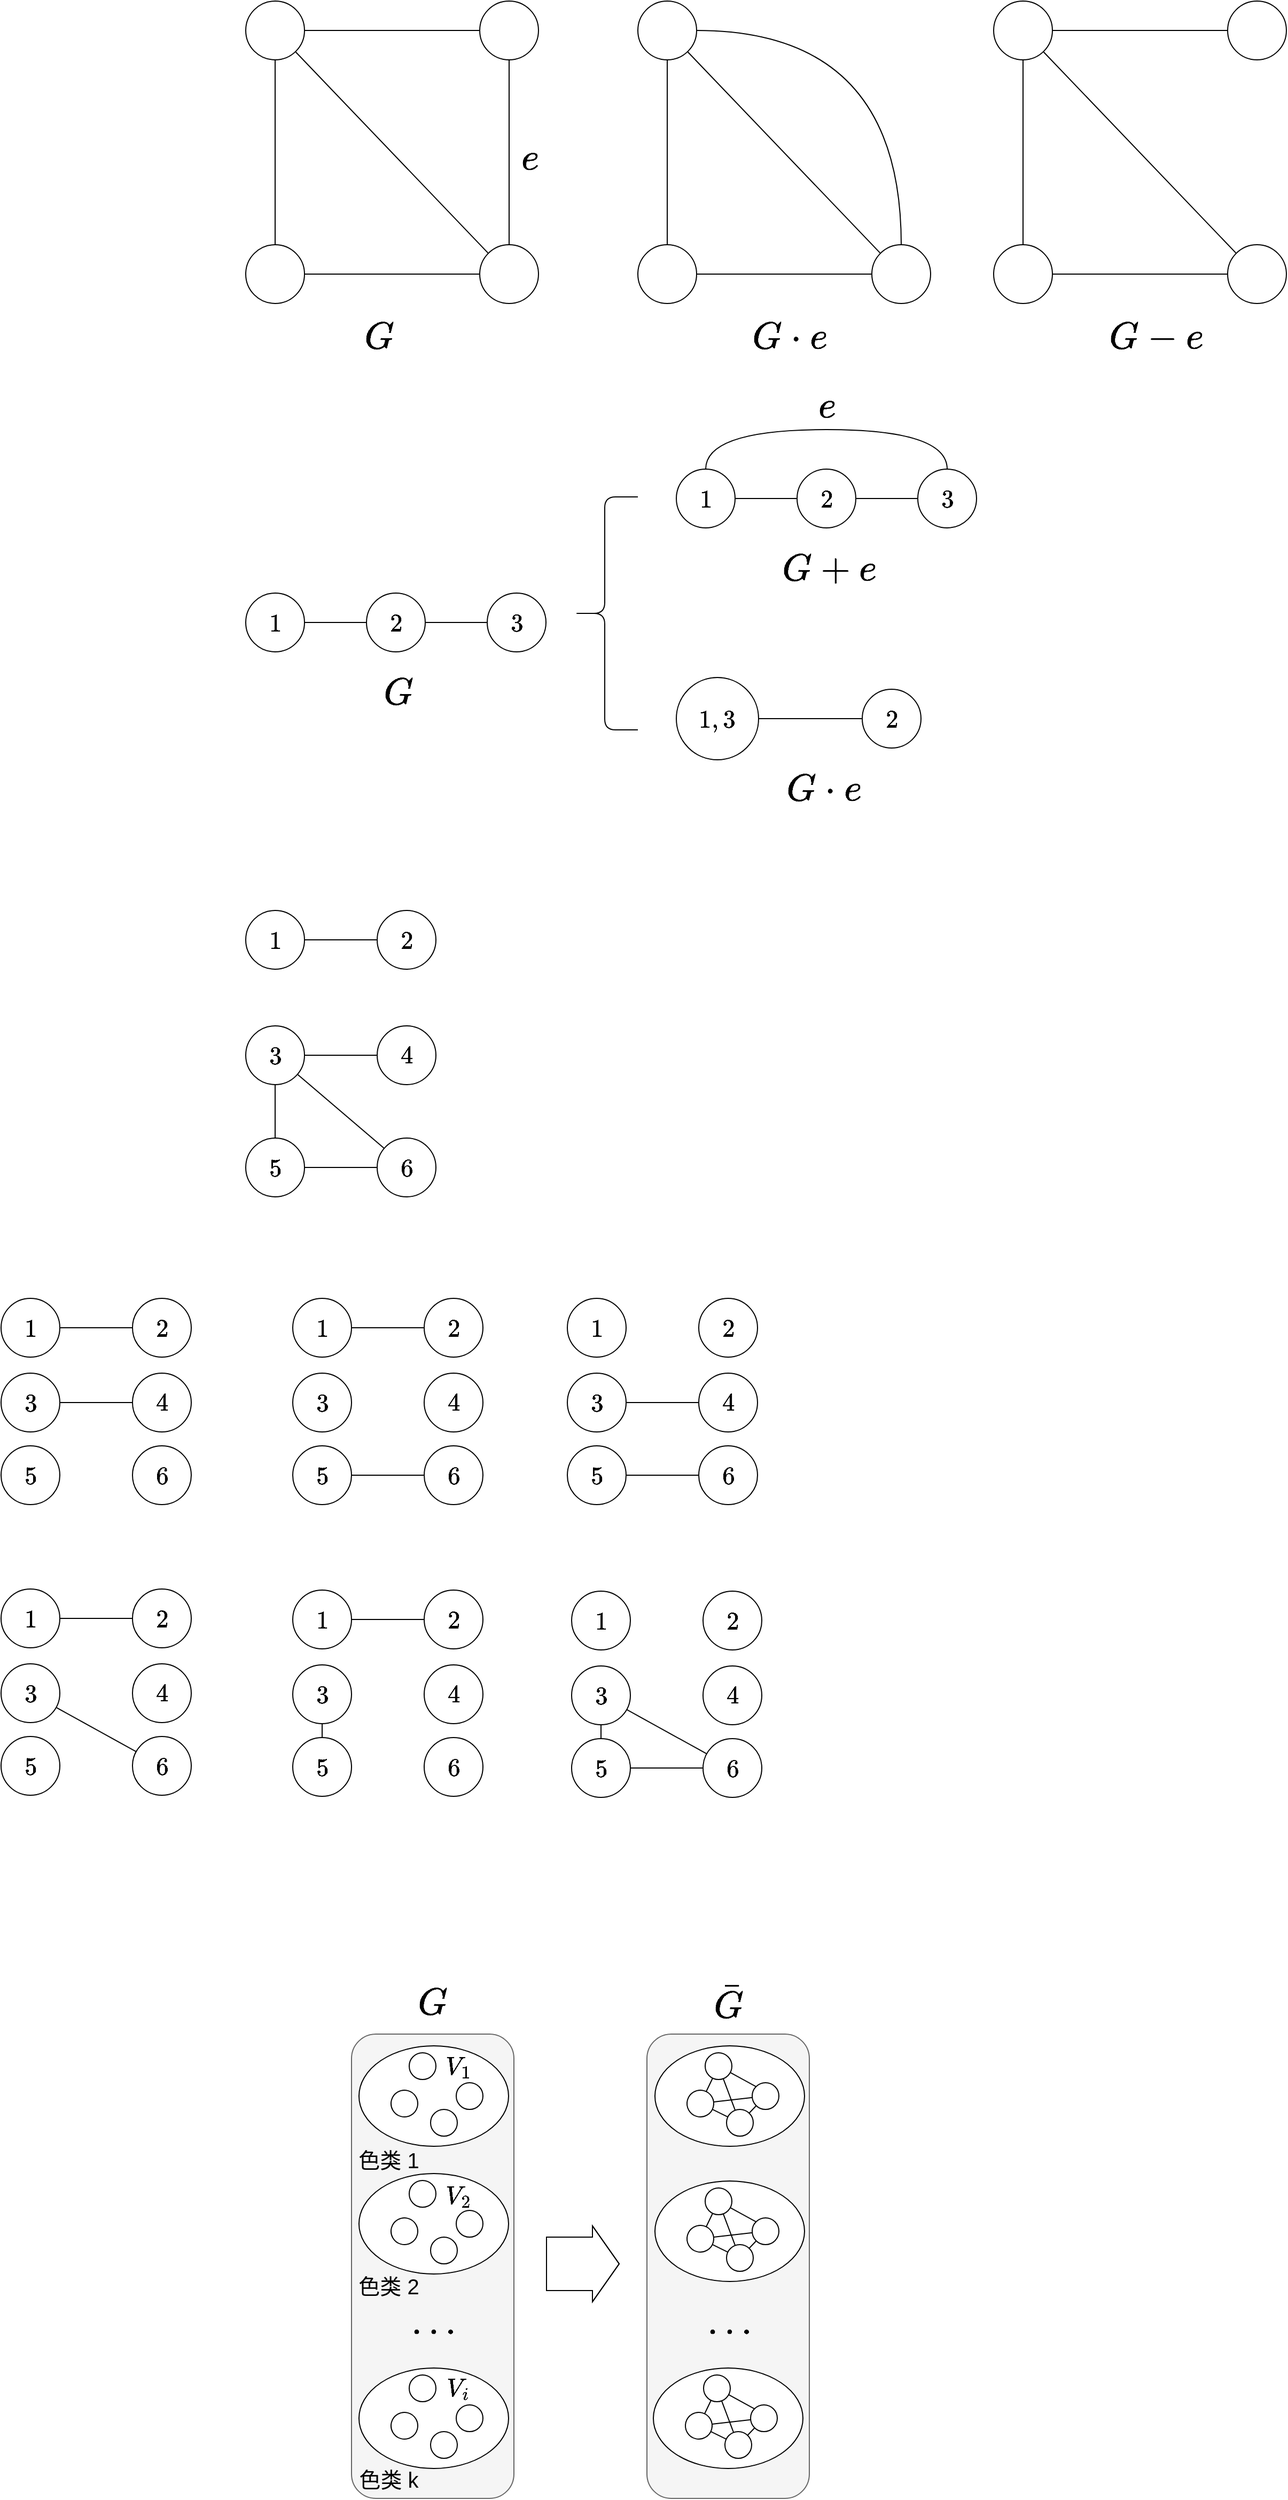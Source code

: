 <mxfile version="15.8.7" type="device"><diagram id="gSZ8Vu-gEE_RG_qHblED" name="第 1 页"><mxGraphModel dx="1418" dy="770" grid="0" gridSize="10" guides="1" tooltips="1" connect="1" arrows="1" fold="1" page="0" pageScale="1" pageWidth="827" pageHeight="1169" background="none" math="1" shadow="0"><root><mxCell id="0"/><mxCell id="1" parent="0"/><mxCell id="vFexHtzU3CgnT4VhKdJ_-192" value="" style="rounded=1;whiteSpace=wrap;html=1;fontSize=20;fillColor=#f5f5f5;fontColor=#333333;strokeColor=#666666;" vertex="1" parent="1"><mxGeometry x="476.5" y="2107.5" width="152" height="434.5" as="geometry"/></mxCell><mxCell id="vFexHtzU3CgnT4VhKdJ_-191" value="" style="rounded=1;whiteSpace=wrap;html=1;fontSize=20;fillColor=#f5f5f5;fontColor=#333333;strokeColor=#666666;" vertex="1" parent="1"><mxGeometry x="200" y="2107.5" width="152" height="434.5" as="geometry"/></mxCell><mxCell id="vFexHtzU3CgnT4VhKdJ_-134" value="" style="ellipse;whiteSpace=wrap;html=1;fontSize=20;" vertex="1" parent="1"><mxGeometry x="207" y="2118.5" width="140" height="94" as="geometry"/></mxCell><mxCell id="vFexHtzU3CgnT4VhKdJ_-5" style="edgeStyle=orthogonalEdgeStyle;rounded=0;orthogonalLoop=1;jettySize=auto;html=1;entryX=0;entryY=0.5;entryDx=0;entryDy=0;endArrow=none;endFill=0;" edge="1" parent="1" source="vFexHtzU3CgnT4VhKdJ_-1" target="vFexHtzU3CgnT4VhKdJ_-3"><mxGeometry relative="1" as="geometry"/></mxCell><mxCell id="vFexHtzU3CgnT4VhKdJ_-6" style="rounded=0;orthogonalLoop=1;jettySize=auto;html=1;entryX=0;entryY=0;entryDx=0;entryDy=0;endArrow=none;endFill=0;" edge="1" parent="1" source="vFexHtzU3CgnT4VhKdJ_-1" target="vFexHtzU3CgnT4VhKdJ_-4"><mxGeometry relative="1" as="geometry"/></mxCell><mxCell id="vFexHtzU3CgnT4VhKdJ_-8" style="edgeStyle=none;rounded=0;orthogonalLoop=1;jettySize=auto;html=1;endArrow=none;endFill=0;" edge="1" parent="1" source="vFexHtzU3CgnT4VhKdJ_-1" target="vFexHtzU3CgnT4VhKdJ_-2"><mxGeometry relative="1" as="geometry"/></mxCell><mxCell id="vFexHtzU3CgnT4VhKdJ_-1" value="" style="ellipse;whiteSpace=wrap;html=1;aspect=fixed;" vertex="1" parent="1"><mxGeometry x="101" y="205" width="55" height="55" as="geometry"/></mxCell><mxCell id="vFexHtzU3CgnT4VhKdJ_-9" style="edgeStyle=none;rounded=0;orthogonalLoop=1;jettySize=auto;html=1;endArrow=none;endFill=0;" edge="1" parent="1" source="vFexHtzU3CgnT4VhKdJ_-2" target="vFexHtzU3CgnT4VhKdJ_-4"><mxGeometry relative="1" as="geometry"/></mxCell><mxCell id="vFexHtzU3CgnT4VhKdJ_-2" value="" style="ellipse;whiteSpace=wrap;html=1;aspect=fixed;" vertex="1" parent="1"><mxGeometry x="101" y="433" width="55" height="55" as="geometry"/></mxCell><mxCell id="vFexHtzU3CgnT4VhKdJ_-7" style="edgeStyle=none;rounded=0;orthogonalLoop=1;jettySize=auto;html=1;endArrow=none;endFill=0;" edge="1" parent="1" source="vFexHtzU3CgnT4VhKdJ_-3" target="vFexHtzU3CgnT4VhKdJ_-4"><mxGeometry relative="1" as="geometry"/></mxCell><mxCell id="vFexHtzU3CgnT4VhKdJ_-3" value="" style="ellipse;whiteSpace=wrap;html=1;aspect=fixed;" vertex="1" parent="1"><mxGeometry x="320" y="205" width="55" height="55" as="geometry"/></mxCell><mxCell id="vFexHtzU3CgnT4VhKdJ_-4" value="" style="ellipse;whiteSpace=wrap;html=1;aspect=fixed;" vertex="1" parent="1"><mxGeometry x="320" y="433" width="55" height="55" as="geometry"/></mxCell><mxCell id="vFexHtzU3CgnT4VhKdJ_-11" style="rounded=0;orthogonalLoop=1;jettySize=auto;html=1;entryX=0;entryY=0;entryDx=0;entryDy=0;endArrow=none;endFill=0;" edge="1" source="vFexHtzU3CgnT4VhKdJ_-13" target="vFexHtzU3CgnT4VhKdJ_-18" parent="1"><mxGeometry relative="1" as="geometry"/></mxCell><mxCell id="vFexHtzU3CgnT4VhKdJ_-12" style="edgeStyle=none;rounded=0;orthogonalLoop=1;jettySize=auto;html=1;endArrow=none;endFill=0;" edge="1" source="vFexHtzU3CgnT4VhKdJ_-13" target="vFexHtzU3CgnT4VhKdJ_-15" parent="1"><mxGeometry relative="1" as="geometry"/></mxCell><mxCell id="vFexHtzU3CgnT4VhKdJ_-19" style="edgeStyle=orthogonalEdgeStyle;rounded=0;orthogonalLoop=1;jettySize=auto;html=1;entryX=0.5;entryY=0;entryDx=0;entryDy=0;endArrow=none;endFill=0;curved=1;" edge="1" parent="1" source="vFexHtzU3CgnT4VhKdJ_-13" target="vFexHtzU3CgnT4VhKdJ_-18"><mxGeometry relative="1" as="geometry"/></mxCell><mxCell id="vFexHtzU3CgnT4VhKdJ_-13" value="" style="ellipse;whiteSpace=wrap;html=1;aspect=fixed;" vertex="1" parent="1"><mxGeometry x="468" y="205" width="55" height="55" as="geometry"/></mxCell><mxCell id="vFexHtzU3CgnT4VhKdJ_-14" style="edgeStyle=none;rounded=0;orthogonalLoop=1;jettySize=auto;html=1;endArrow=none;endFill=0;" edge="1" source="vFexHtzU3CgnT4VhKdJ_-15" target="vFexHtzU3CgnT4VhKdJ_-18" parent="1"><mxGeometry relative="1" as="geometry"/></mxCell><mxCell id="vFexHtzU3CgnT4VhKdJ_-15" value="" style="ellipse;whiteSpace=wrap;html=1;aspect=fixed;" vertex="1" parent="1"><mxGeometry x="468" y="433" width="55" height="55" as="geometry"/></mxCell><mxCell id="vFexHtzU3CgnT4VhKdJ_-18" value="" style="ellipse;whiteSpace=wrap;html=1;aspect=fixed;" vertex="1" parent="1"><mxGeometry x="687" y="433" width="55" height="55" as="geometry"/></mxCell><mxCell id="vFexHtzU3CgnT4VhKdJ_-20" style="edgeStyle=orthogonalEdgeStyle;rounded=0;orthogonalLoop=1;jettySize=auto;html=1;entryX=0;entryY=0.5;entryDx=0;entryDy=0;endArrow=none;endFill=0;" edge="1" source="vFexHtzU3CgnT4VhKdJ_-23" target="vFexHtzU3CgnT4VhKdJ_-27" parent="1"><mxGeometry relative="1" as="geometry"/></mxCell><mxCell id="vFexHtzU3CgnT4VhKdJ_-21" style="rounded=0;orthogonalLoop=1;jettySize=auto;html=1;entryX=0;entryY=0;entryDx=0;entryDy=0;endArrow=none;endFill=0;" edge="1" source="vFexHtzU3CgnT4VhKdJ_-23" target="vFexHtzU3CgnT4VhKdJ_-28" parent="1"><mxGeometry relative="1" as="geometry"/></mxCell><mxCell id="vFexHtzU3CgnT4VhKdJ_-22" style="edgeStyle=none;rounded=0;orthogonalLoop=1;jettySize=auto;html=1;endArrow=none;endFill=0;" edge="1" source="vFexHtzU3CgnT4VhKdJ_-23" target="vFexHtzU3CgnT4VhKdJ_-25" parent="1"><mxGeometry relative="1" as="geometry"/></mxCell><mxCell id="vFexHtzU3CgnT4VhKdJ_-23" value="" style="ellipse;whiteSpace=wrap;html=1;aspect=fixed;" vertex="1" parent="1"><mxGeometry x="801" y="205" width="55" height="55" as="geometry"/></mxCell><mxCell id="vFexHtzU3CgnT4VhKdJ_-24" style="edgeStyle=none;rounded=0;orthogonalLoop=1;jettySize=auto;html=1;endArrow=none;endFill=0;" edge="1" source="vFexHtzU3CgnT4VhKdJ_-25" target="vFexHtzU3CgnT4VhKdJ_-28" parent="1"><mxGeometry relative="1" as="geometry"/></mxCell><mxCell id="vFexHtzU3CgnT4VhKdJ_-25" value="" style="ellipse;whiteSpace=wrap;html=1;aspect=fixed;" vertex="1" parent="1"><mxGeometry x="801" y="433" width="55" height="55" as="geometry"/></mxCell><mxCell id="vFexHtzU3CgnT4VhKdJ_-27" value="" style="ellipse;whiteSpace=wrap;html=1;aspect=fixed;" vertex="1" parent="1"><mxGeometry x="1020" y="205" width="55" height="55" as="geometry"/></mxCell><mxCell id="vFexHtzU3CgnT4VhKdJ_-28" value="" style="ellipse;whiteSpace=wrap;html=1;aspect=fixed;" vertex="1" parent="1"><mxGeometry x="1020" y="433" width="55" height="55" as="geometry"/></mxCell><mxCell id="vFexHtzU3CgnT4VhKdJ_-29" value="$$G$$" style="text;html=1;strokeColor=none;fillColor=none;align=center;verticalAlign=middle;whiteSpace=wrap;rounded=0;fontSize=30;" vertex="1" parent="1"><mxGeometry x="196" y="505" width="60" height="30" as="geometry"/></mxCell><mxCell id="vFexHtzU3CgnT4VhKdJ_-30" value="$$G \cdot e$$" style="text;html=1;strokeColor=none;fillColor=none;align=center;verticalAlign=middle;whiteSpace=wrap;rounded=0;fontSize=30;" vertex="1" parent="1"><mxGeometry x="580" y="505" width="60" height="30" as="geometry"/></mxCell><mxCell id="vFexHtzU3CgnT4VhKdJ_-32" value="$$e$$" style="text;html=1;strokeColor=none;fillColor=none;align=center;verticalAlign=middle;whiteSpace=wrap;rounded=0;fontSize=30;" vertex="1" parent="1"><mxGeometry x="337" y="337" width="60" height="30" as="geometry"/></mxCell><mxCell id="vFexHtzU3CgnT4VhKdJ_-33" value="$$G-e$$" style="text;html=1;strokeColor=none;fillColor=none;align=center;verticalAlign=middle;whiteSpace=wrap;rounded=0;fontSize=30;" vertex="1" parent="1"><mxGeometry x="923" y="505" width="60" height="30" as="geometry"/></mxCell><mxCell id="vFexHtzU3CgnT4VhKdJ_-34" value="&lt;font style=&quot;font-size: 20px&quot;&gt;$$1$$&lt;/font&gt;" style="ellipse;whiteSpace=wrap;html=1;aspect=fixed;" vertex="1" parent="1"><mxGeometry x="101" y="759" width="55" height="55" as="geometry"/></mxCell><mxCell id="vFexHtzU3CgnT4VhKdJ_-35" style="edgeStyle=none;rounded=0;orthogonalLoop=1;jettySize=auto;html=1;endArrow=none;endFill=0;" edge="1" source="vFexHtzU3CgnT4VhKdJ_-34" target="vFexHtzU3CgnT4VhKdJ_-36" parent="1"><mxGeometry relative="1" as="geometry"/></mxCell><mxCell id="vFexHtzU3CgnT4VhKdJ_-38" style="edgeStyle=orthogonalEdgeStyle;curved=1;rounded=0;orthogonalLoop=1;jettySize=auto;html=1;entryX=0;entryY=0.5;entryDx=0;entryDy=0;fontSize=30;endArrow=none;endFill=0;" edge="1" parent="1" source="vFexHtzU3CgnT4VhKdJ_-36" target="vFexHtzU3CgnT4VhKdJ_-37"><mxGeometry relative="1" as="geometry"/></mxCell><mxCell id="vFexHtzU3CgnT4VhKdJ_-36" value="&lt;span style=&quot;font-size: 20px&quot;&gt;$$2$$&lt;/span&gt;" style="ellipse;whiteSpace=wrap;html=1;aspect=fixed;" vertex="1" parent="1"><mxGeometry x="214" y="759" width="55" height="55" as="geometry"/></mxCell><mxCell id="vFexHtzU3CgnT4VhKdJ_-37" value="&lt;span style=&quot;font-size: 20px&quot;&gt;$$3$$&lt;/span&gt;" style="ellipse;whiteSpace=wrap;html=1;aspect=fixed;" vertex="1" parent="1"><mxGeometry x="327" y="759" width="55" height="55" as="geometry"/></mxCell><mxCell id="vFexHtzU3CgnT4VhKdJ_-39" value="$$G$$" style="text;html=1;strokeColor=none;fillColor=none;align=center;verticalAlign=middle;whiteSpace=wrap;rounded=0;fontSize=30;" vertex="1" parent="1"><mxGeometry x="214" y="838" width="60" height="30" as="geometry"/></mxCell><mxCell id="vFexHtzU3CgnT4VhKdJ_-46" style="edgeStyle=orthogonalEdgeStyle;curved=1;rounded=0;orthogonalLoop=1;jettySize=auto;html=1;entryX=0.5;entryY=0;entryDx=0;entryDy=0;fontSize=30;endArrow=none;endFill=0;" edge="1" parent="1" source="vFexHtzU3CgnT4VhKdJ_-40" target="vFexHtzU3CgnT4VhKdJ_-44"><mxGeometry relative="1" as="geometry"><Array as="points"><mxPoint x="532" y="606"/><mxPoint x="758" y="606"/></Array></mxGeometry></mxCell><mxCell id="vFexHtzU3CgnT4VhKdJ_-40" value="&lt;span style=&quot;font-size: 20px&quot;&gt;$$1$$&lt;/span&gt;" style="ellipse;whiteSpace=wrap;html=1;aspect=fixed;" vertex="1" parent="1"><mxGeometry x="504" y="643" width="55" height="55" as="geometry"/></mxCell><mxCell id="vFexHtzU3CgnT4VhKdJ_-41" style="edgeStyle=none;rounded=0;orthogonalLoop=1;jettySize=auto;html=1;endArrow=none;endFill=0;" edge="1" source="vFexHtzU3CgnT4VhKdJ_-40" target="vFexHtzU3CgnT4VhKdJ_-43" parent="1"><mxGeometry relative="1" as="geometry"/></mxCell><mxCell id="vFexHtzU3CgnT4VhKdJ_-42" style="edgeStyle=orthogonalEdgeStyle;curved=1;rounded=0;orthogonalLoop=1;jettySize=auto;html=1;entryX=0;entryY=0.5;entryDx=0;entryDy=0;fontSize=30;endArrow=none;endFill=0;" edge="1" source="vFexHtzU3CgnT4VhKdJ_-43" target="vFexHtzU3CgnT4VhKdJ_-44" parent="1"><mxGeometry relative="1" as="geometry"/></mxCell><mxCell id="vFexHtzU3CgnT4VhKdJ_-43" value="&lt;span style=&quot;font-size: 20px&quot;&gt;$$2$$&lt;/span&gt;" style="ellipse;whiteSpace=wrap;html=1;aspect=fixed;" vertex="1" parent="1"><mxGeometry x="617" y="643" width="55" height="55" as="geometry"/></mxCell><mxCell id="vFexHtzU3CgnT4VhKdJ_-44" value="&lt;span style=&quot;font-size: 20px&quot;&gt;$$3$$&lt;/span&gt;" style="ellipse;whiteSpace=wrap;html=1;aspect=fixed;" vertex="1" parent="1"><mxGeometry x="730" y="643" width="55" height="55" as="geometry"/></mxCell><mxCell id="vFexHtzU3CgnT4VhKdJ_-45" value="$$G+e$$" style="text;html=1;strokeColor=none;fillColor=none;align=center;verticalAlign=middle;whiteSpace=wrap;rounded=0;fontSize=30;" vertex="1" parent="1"><mxGeometry x="617" y="722" width="60" height="30" as="geometry"/></mxCell><mxCell id="vFexHtzU3CgnT4VhKdJ_-49" value="&lt;span style=&quot;font-size: 20px&quot;&gt;$$1,3$$&lt;/span&gt;" style="ellipse;whiteSpace=wrap;html=1;aspect=fixed;" vertex="1" parent="1"><mxGeometry x="504" y="838" width="77" height="77" as="geometry"/></mxCell><mxCell id="vFexHtzU3CgnT4VhKdJ_-50" style="edgeStyle=none;rounded=0;orthogonalLoop=1;jettySize=auto;html=1;endArrow=none;endFill=0;" edge="1" source="vFexHtzU3CgnT4VhKdJ_-49" target="vFexHtzU3CgnT4VhKdJ_-52" parent="1"><mxGeometry relative="1" as="geometry"/></mxCell><mxCell id="vFexHtzU3CgnT4VhKdJ_-52" value="&lt;span style=&quot;font-size: 20px&quot;&gt;$$2$$&lt;/span&gt;" style="ellipse;whiteSpace=wrap;html=1;aspect=fixed;" vertex="1" parent="1"><mxGeometry x="678" y="849" width="55" height="55" as="geometry"/></mxCell><mxCell id="vFexHtzU3CgnT4VhKdJ_-54" value="$$G \cdot e$$" style="text;html=1;strokeColor=none;fillColor=none;align=center;verticalAlign=middle;whiteSpace=wrap;rounded=0;fontSize=30;" vertex="1" parent="1"><mxGeometry x="612" y="928" width="60" height="30" as="geometry"/></mxCell><mxCell id="vFexHtzU3CgnT4VhKdJ_-55" value="$$e$$" style="text;html=1;strokeColor=none;fillColor=none;align=center;verticalAlign=middle;whiteSpace=wrap;rounded=0;fontSize=30;" vertex="1" parent="1"><mxGeometry x="614.5" y="569" width="60" height="30" as="geometry"/></mxCell><mxCell id="vFexHtzU3CgnT4VhKdJ_-59" value="" style="shape=curlyBracket;whiteSpace=wrap;html=1;rounded=1;fontSize=20;" vertex="1" parent="1"><mxGeometry x="406" y="669" width="62" height="218" as="geometry"/></mxCell><mxCell id="vFexHtzU3CgnT4VhKdJ_-60" value="&lt;font style=&quot;font-size: 20px&quot;&gt;$$1$$&lt;/font&gt;" style="ellipse;whiteSpace=wrap;html=1;aspect=fixed;" vertex="1" parent="1"><mxGeometry x="101" y="1056" width="55" height="55" as="geometry"/></mxCell><mxCell id="vFexHtzU3CgnT4VhKdJ_-61" style="rounded=0;orthogonalLoop=1;jettySize=auto;html=1;endArrow=none;endFill=0;" edge="1" source="vFexHtzU3CgnT4VhKdJ_-60" target="vFexHtzU3CgnT4VhKdJ_-63" parent="1"><mxGeometry relative="1" as="geometry"/></mxCell><mxCell id="vFexHtzU3CgnT4VhKdJ_-63" value="&lt;span style=&quot;font-size: 20px&quot;&gt;$$2$$&lt;/span&gt;" style="ellipse;whiteSpace=wrap;html=1;aspect=fixed;" vertex="1" parent="1"><mxGeometry x="224" y="1056" width="55" height="55" as="geometry"/></mxCell><mxCell id="vFexHtzU3CgnT4VhKdJ_-69" style="edgeStyle=none;rounded=0;orthogonalLoop=1;jettySize=auto;html=1;entryX=0;entryY=0.5;entryDx=0;entryDy=0;fontSize=20;endArrow=none;endFill=0;" edge="1" parent="1" source="vFexHtzU3CgnT4VhKdJ_-64" target="vFexHtzU3CgnT4VhKdJ_-66"><mxGeometry relative="1" as="geometry"/></mxCell><mxCell id="vFexHtzU3CgnT4VhKdJ_-70" style="edgeStyle=none;rounded=0;orthogonalLoop=1;jettySize=auto;html=1;fontSize=20;endArrow=none;endFill=0;" edge="1" parent="1" source="vFexHtzU3CgnT4VhKdJ_-64" target="vFexHtzU3CgnT4VhKdJ_-67"><mxGeometry relative="1" as="geometry"/></mxCell><mxCell id="vFexHtzU3CgnT4VhKdJ_-72" style="edgeStyle=none;rounded=0;orthogonalLoop=1;jettySize=auto;html=1;fontSize=20;endArrow=none;endFill=0;" edge="1" parent="1" source="vFexHtzU3CgnT4VhKdJ_-64" target="vFexHtzU3CgnT4VhKdJ_-68"><mxGeometry relative="1" as="geometry"/></mxCell><mxCell id="vFexHtzU3CgnT4VhKdJ_-64" value="&lt;span style=&quot;font-size: 20px&quot;&gt;$$3$$&lt;/span&gt;" style="ellipse;whiteSpace=wrap;html=1;aspect=fixed;" vertex="1" parent="1"><mxGeometry x="101" y="1164" width="55" height="55" as="geometry"/></mxCell><mxCell id="vFexHtzU3CgnT4VhKdJ_-66" value="&lt;span style=&quot;font-size: 20px&quot;&gt;$$4$$&lt;/span&gt;" style="ellipse;whiteSpace=wrap;html=1;aspect=fixed;" vertex="1" parent="1"><mxGeometry x="224" y="1164" width="55" height="55" as="geometry"/></mxCell><mxCell id="vFexHtzU3CgnT4VhKdJ_-71" style="edgeStyle=none;rounded=0;orthogonalLoop=1;jettySize=auto;html=1;fontSize=20;endArrow=none;endFill=0;" edge="1" parent="1" source="vFexHtzU3CgnT4VhKdJ_-67" target="vFexHtzU3CgnT4VhKdJ_-68"><mxGeometry relative="1" as="geometry"/></mxCell><mxCell id="vFexHtzU3CgnT4VhKdJ_-67" value="&lt;span style=&quot;font-size: 20px&quot;&gt;$$5$$&lt;/span&gt;" style="ellipse;whiteSpace=wrap;html=1;aspect=fixed;" vertex="1" parent="1"><mxGeometry x="101" y="1269" width="55" height="55" as="geometry"/></mxCell><mxCell id="vFexHtzU3CgnT4VhKdJ_-68" value="&lt;span style=&quot;font-size: 20px&quot;&gt;$$6$$&lt;/span&gt;" style="ellipse;whiteSpace=wrap;html=1;aspect=fixed;" vertex="1" parent="1"><mxGeometry x="224" y="1269" width="55" height="55" as="geometry"/></mxCell><mxCell id="vFexHtzU3CgnT4VhKdJ_-73" value="&lt;font style=&quot;font-size: 20px&quot;&gt;$$1$$&lt;/font&gt;" style="ellipse;whiteSpace=wrap;html=1;aspect=fixed;" vertex="1" parent="1"><mxGeometry x="-128" y="1419" width="55" height="55" as="geometry"/></mxCell><mxCell id="vFexHtzU3CgnT4VhKdJ_-74" style="rounded=0;orthogonalLoop=1;jettySize=auto;html=1;endArrow=none;endFill=0;" edge="1" source="vFexHtzU3CgnT4VhKdJ_-73" target="vFexHtzU3CgnT4VhKdJ_-75" parent="1"><mxGeometry relative="1" as="geometry"/></mxCell><mxCell id="vFexHtzU3CgnT4VhKdJ_-75" value="&lt;span style=&quot;font-size: 20px&quot;&gt;$$2$$&lt;/span&gt;" style="ellipse;whiteSpace=wrap;html=1;aspect=fixed;" vertex="1" parent="1"><mxGeometry x="-5" y="1419" width="55" height="55" as="geometry"/></mxCell><mxCell id="vFexHtzU3CgnT4VhKdJ_-76" style="edgeStyle=none;rounded=0;orthogonalLoop=1;jettySize=auto;html=1;entryX=0;entryY=0.5;entryDx=0;entryDy=0;fontSize=20;endArrow=none;endFill=0;" edge="1" source="vFexHtzU3CgnT4VhKdJ_-79" target="vFexHtzU3CgnT4VhKdJ_-80" parent="1"><mxGeometry relative="1" as="geometry"/></mxCell><mxCell id="vFexHtzU3CgnT4VhKdJ_-79" value="&lt;span style=&quot;font-size: 20px&quot;&gt;$$3$$&lt;/span&gt;" style="ellipse;whiteSpace=wrap;html=1;aspect=fixed;" vertex="1" parent="1"><mxGeometry x="-128" y="1489" width="55" height="55" as="geometry"/></mxCell><mxCell id="vFexHtzU3CgnT4VhKdJ_-80" value="&lt;span style=&quot;font-size: 20px&quot;&gt;$$4$$&lt;/span&gt;" style="ellipse;whiteSpace=wrap;html=1;aspect=fixed;" vertex="1" parent="1"><mxGeometry x="-5" y="1489" width="55" height="55" as="geometry"/></mxCell><mxCell id="vFexHtzU3CgnT4VhKdJ_-82" value="&lt;span style=&quot;font-size: 20px&quot;&gt;$$5$$&lt;/span&gt;" style="ellipse;whiteSpace=wrap;html=1;aspect=fixed;" vertex="1" parent="1"><mxGeometry x="-128" y="1557" width="55" height="55" as="geometry"/></mxCell><mxCell id="vFexHtzU3CgnT4VhKdJ_-83" value="&lt;span style=&quot;font-size: 20px&quot;&gt;$$6$$&lt;/span&gt;" style="ellipse;whiteSpace=wrap;html=1;aspect=fixed;" vertex="1" parent="1"><mxGeometry x="-5" y="1557" width="55" height="55" as="geometry"/></mxCell><mxCell id="vFexHtzU3CgnT4VhKdJ_-84" value="&lt;font style=&quot;font-size: 20px&quot;&gt;$$1$$&lt;/font&gt;" style="ellipse;whiteSpace=wrap;html=1;aspect=fixed;" vertex="1" parent="1"><mxGeometry x="145" y="1419" width="55" height="55" as="geometry"/></mxCell><mxCell id="vFexHtzU3CgnT4VhKdJ_-85" style="rounded=0;orthogonalLoop=1;jettySize=auto;html=1;endArrow=none;endFill=0;" edge="1" source="vFexHtzU3CgnT4VhKdJ_-84" target="vFexHtzU3CgnT4VhKdJ_-86" parent="1"><mxGeometry relative="1" as="geometry"/></mxCell><mxCell id="vFexHtzU3CgnT4VhKdJ_-86" value="&lt;span style=&quot;font-size: 20px&quot;&gt;$$2$$&lt;/span&gt;" style="ellipse;whiteSpace=wrap;html=1;aspect=fixed;" vertex="1" parent="1"><mxGeometry x="268" y="1419" width="55" height="55" as="geometry"/></mxCell><mxCell id="vFexHtzU3CgnT4VhKdJ_-88" value="&lt;span style=&quot;font-size: 20px&quot;&gt;$$3$$&lt;/span&gt;" style="ellipse;whiteSpace=wrap;html=1;aspect=fixed;" vertex="1" parent="1"><mxGeometry x="145" y="1489" width="55" height="55" as="geometry"/></mxCell><mxCell id="vFexHtzU3CgnT4VhKdJ_-89" value="&lt;span style=&quot;font-size: 20px&quot;&gt;$$4$$&lt;/span&gt;" style="ellipse;whiteSpace=wrap;html=1;aspect=fixed;" vertex="1" parent="1"><mxGeometry x="268" y="1489" width="55" height="55" as="geometry"/></mxCell><mxCell id="vFexHtzU3CgnT4VhKdJ_-92" style="edgeStyle=none;rounded=0;orthogonalLoop=1;jettySize=auto;html=1;fontSize=20;endArrow=none;endFill=0;" edge="1" parent="1" source="vFexHtzU3CgnT4VhKdJ_-90" target="vFexHtzU3CgnT4VhKdJ_-91"><mxGeometry relative="1" as="geometry"/></mxCell><mxCell id="vFexHtzU3CgnT4VhKdJ_-90" value="&lt;span style=&quot;font-size: 20px&quot;&gt;$$5$$&lt;/span&gt;" style="ellipse;whiteSpace=wrap;html=1;aspect=fixed;" vertex="1" parent="1"><mxGeometry x="145" y="1557" width="55" height="55" as="geometry"/></mxCell><mxCell id="vFexHtzU3CgnT4VhKdJ_-91" value="&lt;span style=&quot;font-size: 20px&quot;&gt;$$6$$&lt;/span&gt;" style="ellipse;whiteSpace=wrap;html=1;aspect=fixed;" vertex="1" parent="1"><mxGeometry x="268" y="1557" width="55" height="55" as="geometry"/></mxCell><mxCell id="vFexHtzU3CgnT4VhKdJ_-93" value="&lt;font style=&quot;font-size: 20px&quot;&gt;$$1$$&lt;/font&gt;" style="ellipse;whiteSpace=wrap;html=1;aspect=fixed;" vertex="1" parent="1"><mxGeometry x="402" y="1419" width="55" height="55" as="geometry"/></mxCell><mxCell id="vFexHtzU3CgnT4VhKdJ_-95" value="&lt;span style=&quot;font-size: 20px&quot;&gt;$$2$$&lt;/span&gt;" style="ellipse;whiteSpace=wrap;html=1;aspect=fixed;" vertex="1" parent="1"><mxGeometry x="525" y="1419" width="55" height="55" as="geometry"/></mxCell><mxCell id="vFexHtzU3CgnT4VhKdJ_-101" style="edgeStyle=none;rounded=0;orthogonalLoop=1;jettySize=auto;html=1;fontSize=20;endArrow=none;endFill=0;" edge="1" parent="1" source="vFexHtzU3CgnT4VhKdJ_-96" target="vFexHtzU3CgnT4VhKdJ_-97"><mxGeometry relative="1" as="geometry"/></mxCell><mxCell id="vFexHtzU3CgnT4VhKdJ_-96" value="&lt;span style=&quot;font-size: 20px&quot;&gt;$$3$$&lt;/span&gt;" style="ellipse;whiteSpace=wrap;html=1;aspect=fixed;" vertex="1" parent="1"><mxGeometry x="402" y="1489" width="55" height="55" as="geometry"/></mxCell><mxCell id="vFexHtzU3CgnT4VhKdJ_-97" value="&lt;span style=&quot;font-size: 20px&quot;&gt;$$4$$&lt;/span&gt;" style="ellipse;whiteSpace=wrap;html=1;aspect=fixed;" vertex="1" parent="1"><mxGeometry x="525" y="1489" width="55" height="55" as="geometry"/></mxCell><mxCell id="vFexHtzU3CgnT4VhKdJ_-98" style="edgeStyle=none;rounded=0;orthogonalLoop=1;jettySize=auto;html=1;fontSize=20;endArrow=none;endFill=0;" edge="1" source="vFexHtzU3CgnT4VhKdJ_-99" target="vFexHtzU3CgnT4VhKdJ_-100" parent="1"><mxGeometry relative="1" as="geometry"/></mxCell><mxCell id="vFexHtzU3CgnT4VhKdJ_-99" value="&lt;span style=&quot;font-size: 20px&quot;&gt;$$5$$&lt;/span&gt;" style="ellipse;whiteSpace=wrap;html=1;aspect=fixed;" vertex="1" parent="1"><mxGeometry x="402" y="1557" width="55" height="55" as="geometry"/></mxCell><mxCell id="vFexHtzU3CgnT4VhKdJ_-100" value="&lt;span style=&quot;font-size: 20px&quot;&gt;$$6$$&lt;/span&gt;" style="ellipse;whiteSpace=wrap;html=1;aspect=fixed;" vertex="1" parent="1"><mxGeometry x="525" y="1557" width="55" height="55" as="geometry"/></mxCell><mxCell id="vFexHtzU3CgnT4VhKdJ_-102" value="&lt;font style=&quot;font-size: 20px&quot;&gt;$$1$$&lt;/font&gt;" style="ellipse;whiteSpace=wrap;html=1;aspect=fixed;" vertex="1" parent="1"><mxGeometry x="-128" y="1691" width="55" height="55" as="geometry"/></mxCell><mxCell id="vFexHtzU3CgnT4VhKdJ_-103" style="rounded=0;orthogonalLoop=1;jettySize=auto;html=1;endArrow=none;endFill=0;" edge="1" source="vFexHtzU3CgnT4VhKdJ_-102" target="vFexHtzU3CgnT4VhKdJ_-104" parent="1"><mxGeometry relative="1" as="geometry"/></mxCell><mxCell id="vFexHtzU3CgnT4VhKdJ_-104" value="&lt;span style=&quot;font-size: 20px&quot;&gt;$$2$$&lt;/span&gt;" style="ellipse;whiteSpace=wrap;html=1;aspect=fixed;" vertex="1" parent="1"><mxGeometry x="-5" y="1691" width="55" height="55" as="geometry"/></mxCell><mxCell id="vFexHtzU3CgnT4VhKdJ_-105" style="edgeStyle=none;rounded=0;orthogonalLoop=1;jettySize=auto;html=1;fontSize=20;endArrow=none;endFill=0;" edge="1" source="vFexHtzU3CgnT4VhKdJ_-106" target="vFexHtzU3CgnT4VhKdJ_-109" parent="1"><mxGeometry relative="1" as="geometry"/></mxCell><mxCell id="vFexHtzU3CgnT4VhKdJ_-106" value="&lt;span style=&quot;font-size: 20px&quot;&gt;$$3$$&lt;/span&gt;" style="ellipse;whiteSpace=wrap;html=1;aspect=fixed;" vertex="1" parent="1"><mxGeometry x="-128" y="1761" width="55" height="55" as="geometry"/></mxCell><mxCell id="vFexHtzU3CgnT4VhKdJ_-107" value="&lt;span style=&quot;font-size: 20px&quot;&gt;$$4$$&lt;/span&gt;" style="ellipse;whiteSpace=wrap;html=1;aspect=fixed;" vertex="1" parent="1"><mxGeometry x="-5" y="1761" width="55" height="55" as="geometry"/></mxCell><mxCell id="vFexHtzU3CgnT4VhKdJ_-108" value="&lt;span style=&quot;font-size: 20px&quot;&gt;$$5$$&lt;/span&gt;" style="ellipse;whiteSpace=wrap;html=1;aspect=fixed;" vertex="1" parent="1"><mxGeometry x="-128" y="1829" width="55" height="55" as="geometry"/></mxCell><mxCell id="vFexHtzU3CgnT4VhKdJ_-109" value="&lt;span style=&quot;font-size: 20px&quot;&gt;$$6$$&lt;/span&gt;" style="ellipse;whiteSpace=wrap;html=1;aspect=fixed;" vertex="1" parent="1"><mxGeometry x="-5" y="1829" width="55" height="55" as="geometry"/></mxCell><mxCell id="vFexHtzU3CgnT4VhKdJ_-110" value="&lt;font style=&quot;font-size: 20px&quot;&gt;$$1$$&lt;/font&gt;" style="ellipse;whiteSpace=wrap;html=1;aspect=fixed;" vertex="1" parent="1"><mxGeometry x="145" y="1692" width="55" height="55" as="geometry"/></mxCell><mxCell id="vFexHtzU3CgnT4VhKdJ_-111" style="rounded=0;orthogonalLoop=1;jettySize=auto;html=1;endArrow=none;endFill=0;" edge="1" source="vFexHtzU3CgnT4VhKdJ_-110" target="vFexHtzU3CgnT4VhKdJ_-112" parent="1"><mxGeometry relative="1" as="geometry"/></mxCell><mxCell id="vFexHtzU3CgnT4VhKdJ_-112" value="&lt;span style=&quot;font-size: 20px&quot;&gt;$$2$$&lt;/span&gt;" style="ellipse;whiteSpace=wrap;html=1;aspect=fixed;" vertex="1" parent="1"><mxGeometry x="268" y="1692" width="55" height="55" as="geometry"/></mxCell><mxCell id="vFexHtzU3CgnT4VhKdJ_-118" style="edgeStyle=none;rounded=0;orthogonalLoop=1;jettySize=auto;html=1;fontSize=20;endArrow=none;endFill=0;" edge="1" parent="1" source="vFexHtzU3CgnT4VhKdJ_-114" target="vFexHtzU3CgnT4VhKdJ_-116"><mxGeometry relative="1" as="geometry"/></mxCell><mxCell id="vFexHtzU3CgnT4VhKdJ_-114" value="&lt;span style=&quot;font-size: 20px&quot;&gt;$$3$$&lt;/span&gt;" style="ellipse;whiteSpace=wrap;html=1;aspect=fixed;" vertex="1" parent="1"><mxGeometry x="145" y="1762" width="55" height="55" as="geometry"/></mxCell><mxCell id="vFexHtzU3CgnT4VhKdJ_-115" value="&lt;span style=&quot;font-size: 20px&quot;&gt;$$4$$&lt;/span&gt;" style="ellipse;whiteSpace=wrap;html=1;aspect=fixed;" vertex="1" parent="1"><mxGeometry x="268" y="1762" width="55" height="55" as="geometry"/></mxCell><mxCell id="vFexHtzU3CgnT4VhKdJ_-116" value="&lt;span style=&quot;font-size: 20px&quot;&gt;$$5$$&lt;/span&gt;" style="ellipse;whiteSpace=wrap;html=1;aspect=fixed;" vertex="1" parent="1"><mxGeometry x="145" y="1830" width="55" height="55" as="geometry"/></mxCell><mxCell id="vFexHtzU3CgnT4VhKdJ_-117" value="&lt;span style=&quot;font-size: 20px&quot;&gt;$$6$$&lt;/span&gt;" style="ellipse;whiteSpace=wrap;html=1;aspect=fixed;" vertex="1" parent="1"><mxGeometry x="268" y="1830" width="55" height="55" as="geometry"/></mxCell><mxCell id="vFexHtzU3CgnT4VhKdJ_-119" value="&lt;font style=&quot;font-size: 20px&quot;&gt;$$1$$&lt;/font&gt;" style="ellipse;whiteSpace=wrap;html=1;aspect=fixed;" vertex="1" parent="1"><mxGeometry x="406" y="1693" width="55" height="55" as="geometry"/></mxCell><mxCell id="vFexHtzU3CgnT4VhKdJ_-121" value="&lt;span style=&quot;font-size: 20px&quot;&gt;$$2$$&lt;/span&gt;" style="ellipse;whiteSpace=wrap;html=1;aspect=fixed;" vertex="1" parent="1"><mxGeometry x="529" y="1693" width="55" height="55" as="geometry"/></mxCell><mxCell id="vFexHtzU3CgnT4VhKdJ_-127" style="edgeStyle=none;rounded=0;orthogonalLoop=1;jettySize=auto;html=1;fontSize=20;endArrow=none;endFill=0;" edge="1" parent="1" source="vFexHtzU3CgnT4VhKdJ_-123" target="vFexHtzU3CgnT4VhKdJ_-125"><mxGeometry relative="1" as="geometry"/></mxCell><mxCell id="vFexHtzU3CgnT4VhKdJ_-129" style="edgeStyle=none;rounded=0;orthogonalLoop=1;jettySize=auto;html=1;fontSize=20;endArrow=none;endFill=0;" edge="1" parent="1" source="vFexHtzU3CgnT4VhKdJ_-123" target="vFexHtzU3CgnT4VhKdJ_-126"><mxGeometry relative="1" as="geometry"/></mxCell><mxCell id="vFexHtzU3CgnT4VhKdJ_-123" value="&lt;span style=&quot;font-size: 20px&quot;&gt;$$3$$&lt;/span&gt;" style="ellipse;whiteSpace=wrap;html=1;aspect=fixed;" vertex="1" parent="1"><mxGeometry x="406" y="1763" width="55" height="55" as="geometry"/></mxCell><mxCell id="vFexHtzU3CgnT4VhKdJ_-124" value="&lt;span style=&quot;font-size: 20px&quot;&gt;$$4$$&lt;/span&gt;" style="ellipse;whiteSpace=wrap;html=1;aspect=fixed;" vertex="1" parent="1"><mxGeometry x="529" y="1763" width="55" height="55" as="geometry"/></mxCell><mxCell id="vFexHtzU3CgnT4VhKdJ_-128" style="edgeStyle=none;rounded=0;orthogonalLoop=1;jettySize=auto;html=1;entryX=0;entryY=0.5;entryDx=0;entryDy=0;fontSize=20;endArrow=none;endFill=0;" edge="1" parent="1" source="vFexHtzU3CgnT4VhKdJ_-125" target="vFexHtzU3CgnT4VhKdJ_-126"><mxGeometry relative="1" as="geometry"/></mxCell><mxCell id="vFexHtzU3CgnT4VhKdJ_-125" value="&lt;span style=&quot;font-size: 20px&quot;&gt;$$5$$&lt;/span&gt;" style="ellipse;whiteSpace=wrap;html=1;aspect=fixed;" vertex="1" parent="1"><mxGeometry x="406" y="1831" width="55" height="55" as="geometry"/></mxCell><mxCell id="vFexHtzU3CgnT4VhKdJ_-126" value="&lt;span style=&quot;font-size: 20px&quot;&gt;$$6$$&lt;/span&gt;" style="ellipse;whiteSpace=wrap;html=1;aspect=fixed;" vertex="1" parent="1"><mxGeometry x="529" y="1831" width="55" height="55" as="geometry"/></mxCell><mxCell id="vFexHtzU3CgnT4VhKdJ_-130" value="" style="ellipse;whiteSpace=wrap;html=1;aspect=fixed;" vertex="1" parent="1"><mxGeometry x="254" y="2125" width="25" height="25" as="geometry"/></mxCell><mxCell id="vFexHtzU3CgnT4VhKdJ_-131" value="" style="ellipse;whiteSpace=wrap;html=1;aspect=fixed;rotation=-30;" vertex="1" parent="1"><mxGeometry x="237" y="2160" width="25" height="25" as="geometry"/></mxCell><mxCell id="vFexHtzU3CgnT4VhKdJ_-132" value="" style="ellipse;whiteSpace=wrap;html=1;aspect=fixed;" vertex="1" parent="1"><mxGeometry x="274" y="2178" width="25" height="25" as="geometry"/></mxCell><mxCell id="vFexHtzU3CgnT4VhKdJ_-133" value="" style="ellipse;whiteSpace=wrap;html=1;aspect=fixed;" vertex="1" parent="1"><mxGeometry x="298" y="2153" width="25" height="25" as="geometry"/></mxCell><mxCell id="vFexHtzU3CgnT4VhKdJ_-135" value="" style="ellipse;whiteSpace=wrap;html=1;fontSize=20;" vertex="1" parent="1"><mxGeometry x="207" y="2238" width="140" height="94" as="geometry"/></mxCell><mxCell id="vFexHtzU3CgnT4VhKdJ_-136" value="" style="ellipse;whiteSpace=wrap;html=1;aspect=fixed;" vertex="1" parent="1"><mxGeometry x="254" y="2244.5" width="25" height="25" as="geometry"/></mxCell><mxCell id="vFexHtzU3CgnT4VhKdJ_-137" value="" style="ellipse;whiteSpace=wrap;html=1;aspect=fixed;rotation=-30;" vertex="1" parent="1"><mxGeometry x="237" y="2279.5" width="25" height="25" as="geometry"/></mxCell><mxCell id="vFexHtzU3CgnT4VhKdJ_-138" value="" style="ellipse;whiteSpace=wrap;html=1;aspect=fixed;" vertex="1" parent="1"><mxGeometry x="274" y="2297.5" width="25" height="25" as="geometry"/></mxCell><mxCell id="vFexHtzU3CgnT4VhKdJ_-139" value="" style="ellipse;whiteSpace=wrap;html=1;aspect=fixed;" vertex="1" parent="1"><mxGeometry x="298" y="2272.5" width="25" height="25" as="geometry"/></mxCell><mxCell id="vFexHtzU3CgnT4VhKdJ_-140" value="" style="ellipse;whiteSpace=wrap;html=1;fontSize=20;" vertex="1" parent="1"><mxGeometry x="207" y="2420" width="140" height="94" as="geometry"/></mxCell><mxCell id="vFexHtzU3CgnT4VhKdJ_-141" value="" style="ellipse;whiteSpace=wrap;html=1;aspect=fixed;" vertex="1" parent="1"><mxGeometry x="254" y="2426.5" width="25" height="25" as="geometry"/></mxCell><mxCell id="vFexHtzU3CgnT4VhKdJ_-142" value="" style="ellipse;whiteSpace=wrap;html=1;aspect=fixed;rotation=-30;" vertex="1" parent="1"><mxGeometry x="237" y="2461.5" width="25" height="25" as="geometry"/></mxCell><mxCell id="vFexHtzU3CgnT4VhKdJ_-143" value="" style="ellipse;whiteSpace=wrap;html=1;aspect=fixed;" vertex="1" parent="1"><mxGeometry x="274" y="2479.5" width="25" height="25" as="geometry"/></mxCell><mxCell id="vFexHtzU3CgnT4VhKdJ_-144" value="" style="ellipse;whiteSpace=wrap;html=1;aspect=fixed;" vertex="1" parent="1"><mxGeometry x="298" y="2454.5" width="25" height="25" as="geometry"/></mxCell><mxCell id="vFexHtzU3CgnT4VhKdJ_-145" value="$$...$$" style="text;html=1;strokeColor=none;fillColor=none;align=center;verticalAlign=middle;whiteSpace=wrap;rounded=0;fontSize=30;" vertex="1" parent="1"><mxGeometry x="247" y="2363" width="60" height="30" as="geometry"/></mxCell><mxCell id="vFexHtzU3CgnT4VhKdJ_-146" value="" style="ellipse;whiteSpace=wrap;html=1;fontSize=20;" vertex="1" parent="1"><mxGeometry x="484" y="2118.5" width="140" height="94" as="geometry"/></mxCell><mxCell id="vFexHtzU3CgnT4VhKdJ_-162" style="edgeStyle=none;rounded=0;orthogonalLoop=1;jettySize=auto;html=1;entryX=0;entryY=0;entryDx=0;entryDy=0;fontSize=20;endArrow=none;endFill=0;" edge="1" parent="1" source="vFexHtzU3CgnT4VhKdJ_-147" target="vFexHtzU3CgnT4VhKdJ_-150"><mxGeometry relative="1" as="geometry"/></mxCell><mxCell id="vFexHtzU3CgnT4VhKdJ_-163" style="edgeStyle=none;rounded=0;orthogonalLoop=1;jettySize=auto;html=1;fontSize=20;endArrow=none;endFill=0;" edge="1" parent="1" source="vFexHtzU3CgnT4VhKdJ_-147" target="vFexHtzU3CgnT4VhKdJ_-148"><mxGeometry relative="1" as="geometry"/></mxCell><mxCell id="vFexHtzU3CgnT4VhKdJ_-164" style="edgeStyle=none;rounded=0;orthogonalLoop=1;jettySize=auto;html=1;fontSize=20;endArrow=none;endFill=0;" edge="1" parent="1" source="vFexHtzU3CgnT4VhKdJ_-147" target="vFexHtzU3CgnT4VhKdJ_-149"><mxGeometry relative="1" as="geometry"/></mxCell><mxCell id="vFexHtzU3CgnT4VhKdJ_-147" value="" style="ellipse;whiteSpace=wrap;html=1;aspect=fixed;" vertex="1" parent="1"><mxGeometry x="531" y="2125" width="25" height="25" as="geometry"/></mxCell><mxCell id="vFexHtzU3CgnT4VhKdJ_-165" style="edgeStyle=none;rounded=0;orthogonalLoop=1;jettySize=auto;html=1;fontSize=20;endArrow=none;endFill=0;" edge="1" parent="1" source="vFexHtzU3CgnT4VhKdJ_-148" target="vFexHtzU3CgnT4VhKdJ_-149"><mxGeometry relative="1" as="geometry"/></mxCell><mxCell id="vFexHtzU3CgnT4VhKdJ_-167" style="edgeStyle=none;rounded=0;orthogonalLoop=1;jettySize=auto;html=1;fontSize=20;endArrow=none;endFill=0;" edge="1" parent="1" source="vFexHtzU3CgnT4VhKdJ_-148" target="vFexHtzU3CgnT4VhKdJ_-150"><mxGeometry relative="1" as="geometry"/></mxCell><mxCell id="vFexHtzU3CgnT4VhKdJ_-148" value="" style="ellipse;whiteSpace=wrap;html=1;aspect=fixed;rotation=-30;" vertex="1" parent="1"><mxGeometry x="514" y="2160" width="25" height="25" as="geometry"/></mxCell><mxCell id="vFexHtzU3CgnT4VhKdJ_-149" value="" style="ellipse;whiteSpace=wrap;html=1;aspect=fixed;" vertex="1" parent="1"><mxGeometry x="551" y="2178" width="25" height="25" as="geometry"/></mxCell><mxCell id="vFexHtzU3CgnT4VhKdJ_-166" style="edgeStyle=none;rounded=0;orthogonalLoop=1;jettySize=auto;html=1;fontSize=20;endArrow=none;endFill=0;" edge="1" parent="1" source="vFexHtzU3CgnT4VhKdJ_-150" target="vFexHtzU3CgnT4VhKdJ_-149"><mxGeometry relative="1" as="geometry"/></mxCell><mxCell id="vFexHtzU3CgnT4VhKdJ_-150" value="" style="ellipse;whiteSpace=wrap;html=1;aspect=fixed;" vertex="1" parent="1"><mxGeometry x="575" y="2153" width="25" height="25" as="geometry"/></mxCell><mxCell id="vFexHtzU3CgnT4VhKdJ_-161" value="$$...$$" style="text;html=1;strokeColor=none;fillColor=none;align=center;verticalAlign=middle;whiteSpace=wrap;rounded=0;fontSize=30;" vertex="1" parent="1"><mxGeometry x="524" y="2363" width="60" height="30" as="geometry"/></mxCell><mxCell id="vFexHtzU3CgnT4VhKdJ_-168" value="" style="ellipse;whiteSpace=wrap;html=1;fontSize=20;" vertex="1" parent="1"><mxGeometry x="484" y="2245" width="140" height="94" as="geometry"/></mxCell><mxCell id="vFexHtzU3CgnT4VhKdJ_-169" style="edgeStyle=none;rounded=0;orthogonalLoop=1;jettySize=auto;html=1;entryX=0;entryY=0;entryDx=0;entryDy=0;fontSize=20;endArrow=none;endFill=0;" edge="1" source="vFexHtzU3CgnT4VhKdJ_-172" target="vFexHtzU3CgnT4VhKdJ_-178" parent="1"><mxGeometry relative="1" as="geometry"/></mxCell><mxCell id="vFexHtzU3CgnT4VhKdJ_-170" style="edgeStyle=none;rounded=0;orthogonalLoop=1;jettySize=auto;html=1;fontSize=20;endArrow=none;endFill=0;" edge="1" source="vFexHtzU3CgnT4VhKdJ_-172" target="vFexHtzU3CgnT4VhKdJ_-175" parent="1"><mxGeometry relative="1" as="geometry"/></mxCell><mxCell id="vFexHtzU3CgnT4VhKdJ_-171" style="edgeStyle=none;rounded=0;orthogonalLoop=1;jettySize=auto;html=1;fontSize=20;endArrow=none;endFill=0;" edge="1" source="vFexHtzU3CgnT4VhKdJ_-172" target="vFexHtzU3CgnT4VhKdJ_-176" parent="1"><mxGeometry relative="1" as="geometry"/></mxCell><mxCell id="vFexHtzU3CgnT4VhKdJ_-172" value="" style="ellipse;whiteSpace=wrap;html=1;aspect=fixed;" vertex="1" parent="1"><mxGeometry x="531" y="2251.5" width="25" height="25" as="geometry"/></mxCell><mxCell id="vFexHtzU3CgnT4VhKdJ_-173" style="edgeStyle=none;rounded=0;orthogonalLoop=1;jettySize=auto;html=1;fontSize=20;endArrow=none;endFill=0;" edge="1" source="vFexHtzU3CgnT4VhKdJ_-175" target="vFexHtzU3CgnT4VhKdJ_-176" parent="1"><mxGeometry relative="1" as="geometry"/></mxCell><mxCell id="vFexHtzU3CgnT4VhKdJ_-174" style="edgeStyle=none;rounded=0;orthogonalLoop=1;jettySize=auto;html=1;fontSize=20;endArrow=none;endFill=0;" edge="1" source="vFexHtzU3CgnT4VhKdJ_-175" target="vFexHtzU3CgnT4VhKdJ_-178" parent="1"><mxGeometry relative="1" as="geometry"/></mxCell><mxCell id="vFexHtzU3CgnT4VhKdJ_-175" value="" style="ellipse;whiteSpace=wrap;html=1;aspect=fixed;rotation=-30;" vertex="1" parent="1"><mxGeometry x="514" y="2286.5" width="25" height="25" as="geometry"/></mxCell><mxCell id="vFexHtzU3CgnT4VhKdJ_-176" value="" style="ellipse;whiteSpace=wrap;html=1;aspect=fixed;" vertex="1" parent="1"><mxGeometry x="551" y="2304.5" width="25" height="25" as="geometry"/></mxCell><mxCell id="vFexHtzU3CgnT4VhKdJ_-177" style="edgeStyle=none;rounded=0;orthogonalLoop=1;jettySize=auto;html=1;fontSize=20;endArrow=none;endFill=0;" edge="1" source="vFexHtzU3CgnT4VhKdJ_-178" target="vFexHtzU3CgnT4VhKdJ_-176" parent="1"><mxGeometry relative="1" as="geometry"/></mxCell><mxCell id="vFexHtzU3CgnT4VhKdJ_-178" value="" style="ellipse;whiteSpace=wrap;html=1;aspect=fixed;" vertex="1" parent="1"><mxGeometry x="575" y="2279.5" width="25" height="25" as="geometry"/></mxCell><mxCell id="vFexHtzU3CgnT4VhKdJ_-179" value="" style="ellipse;whiteSpace=wrap;html=1;fontSize=20;" vertex="1" parent="1"><mxGeometry x="482.5" y="2420" width="140" height="94" as="geometry"/></mxCell><mxCell id="vFexHtzU3CgnT4VhKdJ_-180" style="edgeStyle=none;rounded=0;orthogonalLoop=1;jettySize=auto;html=1;entryX=0;entryY=0;entryDx=0;entryDy=0;fontSize=20;endArrow=none;endFill=0;" edge="1" source="vFexHtzU3CgnT4VhKdJ_-183" target="vFexHtzU3CgnT4VhKdJ_-189" parent="1"><mxGeometry relative="1" as="geometry"/></mxCell><mxCell id="vFexHtzU3CgnT4VhKdJ_-181" style="edgeStyle=none;rounded=0;orthogonalLoop=1;jettySize=auto;html=1;fontSize=20;endArrow=none;endFill=0;" edge="1" source="vFexHtzU3CgnT4VhKdJ_-183" target="vFexHtzU3CgnT4VhKdJ_-186" parent="1"><mxGeometry relative="1" as="geometry"/></mxCell><mxCell id="vFexHtzU3CgnT4VhKdJ_-182" style="edgeStyle=none;rounded=0;orthogonalLoop=1;jettySize=auto;html=1;fontSize=20;endArrow=none;endFill=0;" edge="1" source="vFexHtzU3CgnT4VhKdJ_-183" target="vFexHtzU3CgnT4VhKdJ_-187" parent="1"><mxGeometry relative="1" as="geometry"/></mxCell><mxCell id="vFexHtzU3CgnT4VhKdJ_-183" value="" style="ellipse;whiteSpace=wrap;html=1;aspect=fixed;" vertex="1" parent="1"><mxGeometry x="529.5" y="2426.5" width="25" height="25" as="geometry"/></mxCell><mxCell id="vFexHtzU3CgnT4VhKdJ_-184" style="edgeStyle=none;rounded=0;orthogonalLoop=1;jettySize=auto;html=1;fontSize=20;endArrow=none;endFill=0;" edge="1" source="vFexHtzU3CgnT4VhKdJ_-186" target="vFexHtzU3CgnT4VhKdJ_-187" parent="1"><mxGeometry relative="1" as="geometry"/></mxCell><mxCell id="vFexHtzU3CgnT4VhKdJ_-185" style="edgeStyle=none;rounded=0;orthogonalLoop=1;jettySize=auto;html=1;fontSize=20;endArrow=none;endFill=0;" edge="1" source="vFexHtzU3CgnT4VhKdJ_-186" target="vFexHtzU3CgnT4VhKdJ_-189" parent="1"><mxGeometry relative="1" as="geometry"/></mxCell><mxCell id="vFexHtzU3CgnT4VhKdJ_-186" value="" style="ellipse;whiteSpace=wrap;html=1;aspect=fixed;rotation=-30;" vertex="1" parent="1"><mxGeometry x="512.5" y="2461.5" width="25" height="25" as="geometry"/></mxCell><mxCell id="vFexHtzU3CgnT4VhKdJ_-187" value="" style="ellipse;whiteSpace=wrap;html=1;aspect=fixed;" vertex="1" parent="1"><mxGeometry x="549.5" y="2479.5" width="25" height="25" as="geometry"/></mxCell><mxCell id="vFexHtzU3CgnT4VhKdJ_-188" style="edgeStyle=none;rounded=0;orthogonalLoop=1;jettySize=auto;html=1;fontSize=20;endArrow=none;endFill=0;" edge="1" source="vFexHtzU3CgnT4VhKdJ_-189" target="vFexHtzU3CgnT4VhKdJ_-187" parent="1"><mxGeometry relative="1" as="geometry"/></mxCell><mxCell id="vFexHtzU3CgnT4VhKdJ_-189" value="" style="ellipse;whiteSpace=wrap;html=1;aspect=fixed;" vertex="1" parent="1"><mxGeometry x="573.5" y="2454.5" width="25" height="25" as="geometry"/></mxCell><mxCell id="vFexHtzU3CgnT4VhKdJ_-193" value="" style="shape=flexArrow;endArrow=classic;html=1;rounded=0;fontSize=20;width=50;endSize=8;" edge="1" parent="1"><mxGeometry width="50" height="50" relative="1" as="geometry"><mxPoint x="382" y="2322.5" as="sourcePoint"/><mxPoint x="451" y="2322.5" as="targetPoint"/><Array as="points"><mxPoint x="422" y="2322.5"/></Array></mxGeometry></mxCell><mxCell id="vFexHtzU3CgnT4VhKdJ_-195" value="色类 1" style="text;html=1;strokeColor=none;fillColor=none;align=center;verticalAlign=middle;whiteSpace=wrap;rounded=0;fontSize=20;" vertex="1" parent="1"><mxGeometry x="204" y="2215" width="62" height="20.5" as="geometry"/></mxCell><mxCell id="vFexHtzU3CgnT4VhKdJ_-198" value="$$G$$" style="text;html=1;strokeColor=none;fillColor=none;align=center;verticalAlign=middle;whiteSpace=wrap;rounded=0;fontSize=30;" vertex="1" parent="1"><mxGeometry x="246" y="2064" width="60" height="30" as="geometry"/></mxCell><mxCell id="vFexHtzU3CgnT4VhKdJ_-199" value="$$\bar{G}$$" style="text;html=1;strokeColor=none;fillColor=none;align=center;verticalAlign=middle;whiteSpace=wrap;rounded=0;fontSize=30;" vertex="1" parent="1"><mxGeometry x="522.5" y="2064" width="60" height="30" as="geometry"/></mxCell><mxCell id="vFexHtzU3CgnT4VhKdJ_-201" value="色类 2" style="text;html=1;strokeColor=none;fillColor=none;align=center;verticalAlign=middle;whiteSpace=wrap;rounded=0;fontSize=20;" vertex="1" parent="1"><mxGeometry x="204" y="2333" width="62" height="20.5" as="geometry"/></mxCell><mxCell id="vFexHtzU3CgnT4VhKdJ_-202" value="色类 k" style="text;html=1;strokeColor=none;fillColor=none;align=center;verticalAlign=middle;whiteSpace=wrap;rounded=0;fontSize=20;" vertex="1" parent="1"><mxGeometry x="204" y="2514" width="62" height="20.5" as="geometry"/></mxCell><mxCell id="vFexHtzU3CgnT4VhKdJ_-203" value="$$V_1$$" style="text;html=1;strokeColor=none;fillColor=none;align=center;verticalAlign=middle;whiteSpace=wrap;rounded=0;fontSize=20;" vertex="1" parent="1"><mxGeometry x="269" y="2127.25" width="62" height="20.5" as="geometry"/></mxCell><mxCell id="vFexHtzU3CgnT4VhKdJ_-204" value="$$V_2$$" style="text;html=1;strokeColor=none;fillColor=none;align=center;verticalAlign=middle;whiteSpace=wrap;rounded=0;fontSize=20;" vertex="1" parent="1"><mxGeometry x="269" y="2249" width="62" height="20.5" as="geometry"/></mxCell><mxCell id="vFexHtzU3CgnT4VhKdJ_-205" value="$$V_i$$" style="text;html=1;strokeColor=none;fillColor=none;align=center;verticalAlign=middle;whiteSpace=wrap;rounded=0;fontSize=20;" vertex="1" parent="1"><mxGeometry x="269" y="2428.75" width="62" height="20.5" as="geometry"/></mxCell></root></mxGraphModel></diagram></mxfile>